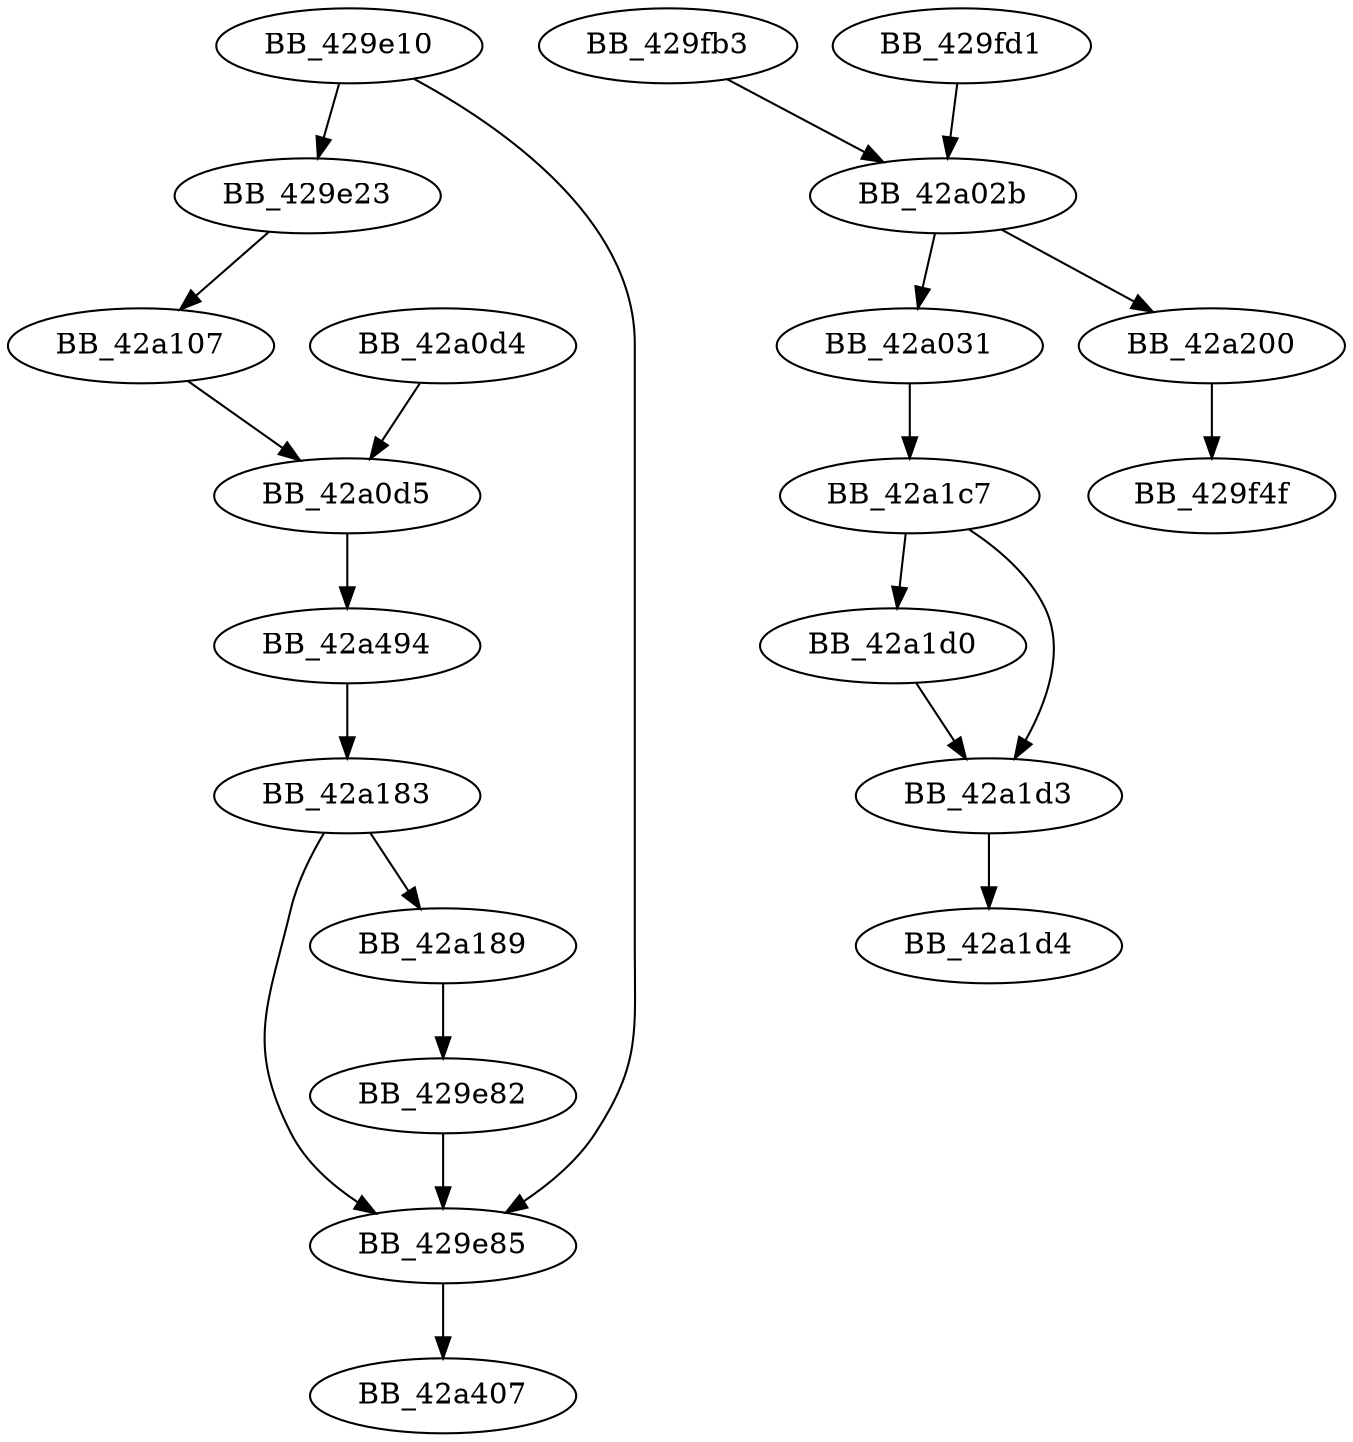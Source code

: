 DiGraph sub_429E10{
BB_429e10->BB_429e23
BB_429e10->BB_429e85
BB_429e23->BB_42a107
BB_429e82->BB_429e85
BB_429e85->BB_42a407
BB_429fb3->BB_42a02b
BB_429fd1->BB_42a02b
BB_42a02b->BB_42a031
BB_42a02b->BB_42a200
BB_42a031->BB_42a1c7
BB_42a0d4->BB_42a0d5
BB_42a0d5->BB_42a494
BB_42a107->BB_42a0d5
BB_42a183->BB_429e85
BB_42a183->BB_42a189
BB_42a189->BB_429e82
BB_42a1c7->BB_42a1d0
BB_42a1c7->BB_42a1d3
BB_42a1d0->BB_42a1d3
BB_42a1d3->BB_42a1d4
BB_42a200->BB_429f4f
BB_42a494->BB_42a183
}
